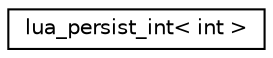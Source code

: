 digraph "Graphical Class Hierarchy"
{
 // LATEX_PDF_SIZE
  edge [fontname="Helvetica",fontsize="10",labelfontname="Helvetica",labelfontsize="10"];
  node [fontname="Helvetica",fontsize="10",shape=record];
  rankdir="LR";
  Node0 [label="lua_persist_int\< int \>",height=0.2,width=0.4,color="black", fillcolor="white", style="filled",URL="$structlua__persist__int_3_01int_01_4.html",tooltip=" "];
}
